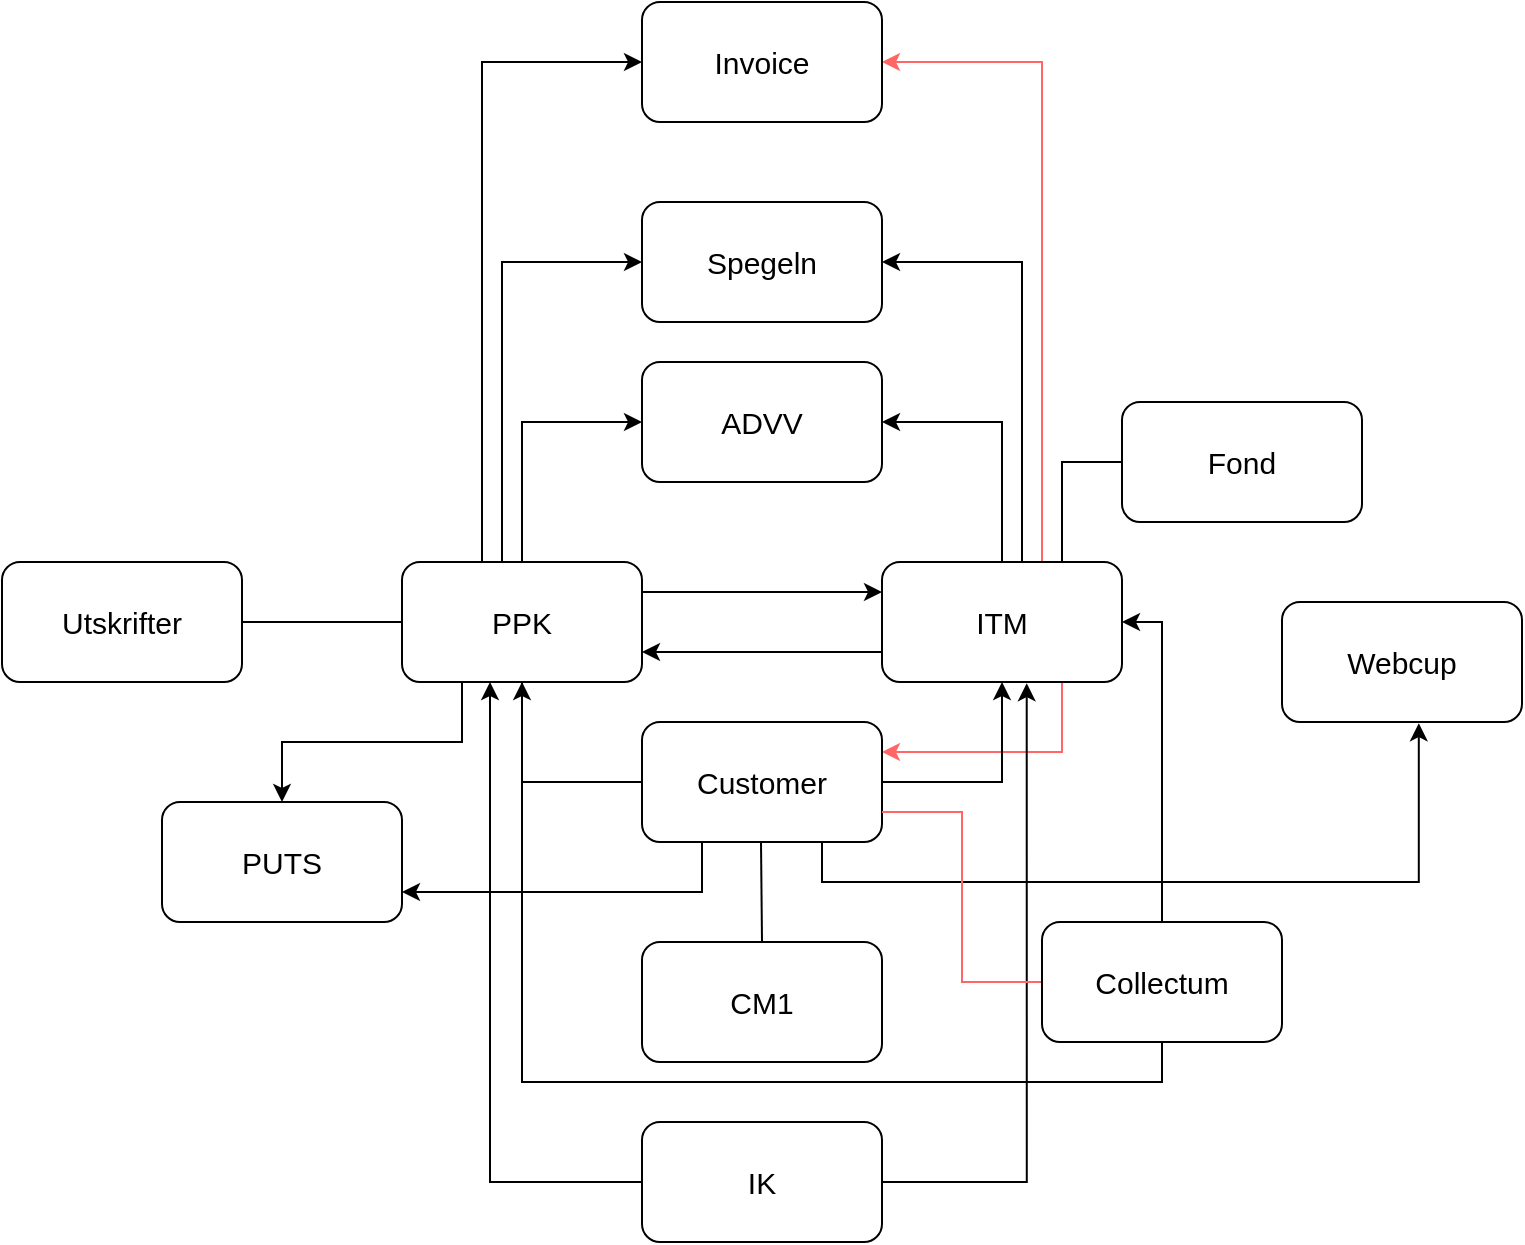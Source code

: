 <mxfile version="13.6.6" type="github"><diagram id="agCExWHenVcFSc76F2mi" name="Page-1"><mxGraphModel dx="1038" dy="499" grid="1" gridSize="10" guides="1" tooltips="1" connect="1" arrows="1" fold="1" page="1" pageScale="1" pageWidth="827" pageHeight="1169" math="0" shadow="0"><root><mxCell id="0"/><mxCell id="1" parent="0"/><mxCell id="S8MBXF0NYqyaZ7qHcuOU-5" style="edgeStyle=orthogonalEdgeStyle;rounded=0;orthogonalLoop=1;jettySize=auto;html=1;exitX=1;exitY=0.25;exitDx=0;exitDy=0;entryX=0;entryY=0.25;entryDx=0;entryDy=0;" parent="1" source="S8MBXF0NYqyaZ7qHcuOU-2" target="S8MBXF0NYqyaZ7qHcuOU-3" edge="1"><mxGeometry relative="1" as="geometry"/></mxCell><mxCell id="S8MBXF0NYqyaZ7qHcuOU-12" style="edgeStyle=orthogonalEdgeStyle;rounded=0;orthogonalLoop=1;jettySize=auto;html=1;exitX=0.5;exitY=0;exitDx=0;exitDy=0;entryX=0;entryY=0.5;entryDx=0;entryDy=0;" parent="1" source="S8MBXF0NYqyaZ7qHcuOU-2" target="S8MBXF0NYqyaZ7qHcuOU-8" edge="1"><mxGeometry relative="1" as="geometry"/></mxCell><mxCell id="S8MBXF0NYqyaZ7qHcuOU-16" style="edgeStyle=orthogonalEdgeStyle;rounded=0;orthogonalLoop=1;jettySize=auto;html=1;exitX=0.5;exitY=0;exitDx=0;exitDy=0;entryX=0;entryY=0.5;entryDx=0;entryDy=0;" parent="1" source="S8MBXF0NYqyaZ7qHcuOU-2" target="S8MBXF0NYqyaZ7qHcuOU-14" edge="1"><mxGeometry relative="1" as="geometry"><Array as="points"><mxPoint x="290" y="440"/><mxPoint x="290" y="290"/></Array></mxGeometry></mxCell><mxCell id="S8MBXF0NYqyaZ7qHcuOU-27" style="edgeStyle=orthogonalEdgeStyle;rounded=0;orthogonalLoop=1;jettySize=auto;html=1;exitX=0.5;exitY=0;exitDx=0;exitDy=0;entryX=0;entryY=0.5;entryDx=0;entryDy=0;" parent="1" source="S8MBXF0NYqyaZ7qHcuOU-2" target="S8MBXF0NYqyaZ7qHcuOU-21" edge="1"><mxGeometry relative="1" as="geometry"><Array as="points"><mxPoint x="280" y="440"/><mxPoint x="280" y="190"/></Array></mxGeometry></mxCell><mxCell id="S8MBXF0NYqyaZ7qHcuOU-30" style="edgeStyle=orthogonalEdgeStyle;rounded=0;orthogonalLoop=1;jettySize=auto;html=1;exitX=0.25;exitY=1;exitDx=0;exitDy=0;entryX=0.5;entryY=0;entryDx=0;entryDy=0;strokeColor=#000000;" parent="1" source="S8MBXF0NYqyaZ7qHcuOU-2" target="S8MBXF0NYqyaZ7qHcuOU-25" edge="1"><mxGeometry relative="1" as="geometry"/></mxCell><mxCell id="S8MBXF0NYqyaZ7qHcuOU-40" style="edgeStyle=orthogonalEdgeStyle;rounded=0;orthogonalLoop=1;jettySize=auto;html=1;exitX=0;exitY=0.5;exitDx=0;exitDy=0;strokeColor=#000000;endArrow=none;endFill=0;" parent="1" source="S8MBXF0NYqyaZ7qHcuOU-2" target="S8MBXF0NYqyaZ7qHcuOU-18" edge="1"><mxGeometry relative="1" as="geometry"/></mxCell><mxCell id="S8MBXF0NYqyaZ7qHcuOU-2" value="&lt;font style=&quot;font-size: 15px&quot;&gt;PPK&lt;/font&gt;" style="rounded=1;whiteSpace=wrap;html=1;" parent="1" vertex="1"><mxGeometry x="240" y="440" width="120" height="60" as="geometry"/></mxCell><mxCell id="S8MBXF0NYqyaZ7qHcuOU-6" style="edgeStyle=orthogonalEdgeStyle;rounded=0;orthogonalLoop=1;jettySize=auto;html=1;exitX=0;exitY=0.75;exitDx=0;exitDy=0;entryX=1;entryY=0.75;entryDx=0;entryDy=0;" parent="1" source="S8MBXF0NYqyaZ7qHcuOU-3" target="S8MBXF0NYqyaZ7qHcuOU-2" edge="1"><mxGeometry relative="1" as="geometry"/></mxCell><mxCell id="S8MBXF0NYqyaZ7qHcuOU-13" style="edgeStyle=orthogonalEdgeStyle;rounded=0;orthogonalLoop=1;jettySize=auto;html=1;exitX=0.5;exitY=0;exitDx=0;exitDy=0;entryX=1;entryY=0.5;entryDx=0;entryDy=0;" parent="1" source="S8MBXF0NYqyaZ7qHcuOU-3" target="S8MBXF0NYqyaZ7qHcuOU-8" edge="1"><mxGeometry relative="1" as="geometry"/></mxCell><mxCell id="S8MBXF0NYqyaZ7qHcuOU-15" style="edgeStyle=orthogonalEdgeStyle;rounded=0;orthogonalLoop=1;jettySize=auto;html=1;exitX=0.5;exitY=0;exitDx=0;exitDy=0;entryX=1;entryY=0.5;entryDx=0;entryDy=0;" parent="1" source="S8MBXF0NYqyaZ7qHcuOU-3" target="S8MBXF0NYqyaZ7qHcuOU-14" edge="1"><mxGeometry relative="1" as="geometry"><Array as="points"><mxPoint x="550" y="440"/><mxPoint x="550" y="290"/></Array></mxGeometry></mxCell><mxCell id="S8MBXF0NYqyaZ7qHcuOU-26" style="edgeStyle=orthogonalEdgeStyle;rounded=0;orthogonalLoop=1;jettySize=auto;html=1;exitX=0.5;exitY=0;exitDx=0;exitDy=0;entryX=1;entryY=0.5;entryDx=0;entryDy=0;strokeColor=#FF6666;" parent="1" source="S8MBXF0NYqyaZ7qHcuOU-3" target="S8MBXF0NYqyaZ7qHcuOU-21" edge="1"><mxGeometry relative="1" as="geometry"><Array as="points"><mxPoint x="560" y="440"/><mxPoint x="560" y="190"/></Array></mxGeometry></mxCell><mxCell id="S8MBXF0NYqyaZ7qHcuOU-44" style="edgeStyle=orthogonalEdgeStyle;rounded=0;orthogonalLoop=1;jettySize=auto;html=1;exitX=0.75;exitY=1;exitDx=0;exitDy=0;entryX=1;entryY=0.25;entryDx=0;entryDy=0;endArrow=classic;endFill=1;strokeColor=#FF6666;" parent="1" source="S8MBXF0NYqyaZ7qHcuOU-3" target="S8MBXF0NYqyaZ7qHcuOU-9" edge="1"><mxGeometry relative="1" as="geometry"/></mxCell><mxCell id="S8MBXF0NYqyaZ7qHcuOU-52" style="edgeStyle=orthogonalEdgeStyle;rounded=0;orthogonalLoop=1;jettySize=auto;html=1;exitX=0.75;exitY=0;exitDx=0;exitDy=0;entryX=0;entryY=0.5;entryDx=0;entryDy=0;endArrow=none;endFill=0;strokeColor=#000000;" parent="1" source="S8MBXF0NYqyaZ7qHcuOU-3" target="S8MBXF0NYqyaZ7qHcuOU-22" edge="1"><mxGeometry relative="1" as="geometry"/></mxCell><mxCell id="S8MBXF0NYqyaZ7qHcuOU-3" value="&lt;span style=&quot;font-size: 15px&quot;&gt;ITM&lt;/span&gt;" style="rounded=1;whiteSpace=wrap;html=1;" parent="1" vertex="1"><mxGeometry x="480" y="440" width="120" height="60" as="geometry"/></mxCell><mxCell id="S8MBXF0NYqyaZ7qHcuOU-8" value="&lt;font style=&quot;font-size: 15px&quot;&gt;ADVV&lt;/font&gt;" style="rounded=1;whiteSpace=wrap;html=1;" parent="1" vertex="1"><mxGeometry x="360" y="340" width="120" height="60" as="geometry"/></mxCell><mxCell id="S8MBXF0NYqyaZ7qHcuOU-10" style="edgeStyle=orthogonalEdgeStyle;rounded=0;orthogonalLoop=1;jettySize=auto;html=1;exitX=1;exitY=0.5;exitDx=0;exitDy=0;entryX=0.5;entryY=1;entryDx=0;entryDy=0;" parent="1" source="S8MBXF0NYqyaZ7qHcuOU-9" target="S8MBXF0NYqyaZ7qHcuOU-3" edge="1"><mxGeometry relative="1" as="geometry"/></mxCell><mxCell id="S8MBXF0NYqyaZ7qHcuOU-11" style="edgeStyle=orthogonalEdgeStyle;rounded=0;orthogonalLoop=1;jettySize=auto;html=1;exitX=0;exitY=0.5;exitDx=0;exitDy=0;entryX=0.5;entryY=1;entryDx=0;entryDy=0;" parent="1" source="S8MBXF0NYqyaZ7qHcuOU-9" target="S8MBXF0NYqyaZ7qHcuOU-2" edge="1"><mxGeometry relative="1" as="geometry"/></mxCell><mxCell id="S8MBXF0NYqyaZ7qHcuOU-38" style="edgeStyle=orthogonalEdgeStyle;rounded=0;orthogonalLoop=1;jettySize=auto;html=1;exitX=0.25;exitY=1;exitDx=0;exitDy=0;entryX=1;entryY=0.75;entryDx=0;entryDy=0;strokeColor=#000000;" parent="1" source="S8MBXF0NYqyaZ7qHcuOU-9" target="S8MBXF0NYqyaZ7qHcuOU-25" edge="1"><mxGeometry relative="1" as="geometry"/></mxCell><mxCell id="S8MBXF0NYqyaZ7qHcuOU-51" style="edgeStyle=orthogonalEdgeStyle;rounded=0;orthogonalLoop=1;jettySize=auto;html=1;exitX=0.75;exitY=1;exitDx=0;exitDy=0;entryX=0.57;entryY=1.01;entryDx=0;entryDy=0;entryPerimeter=0;endArrow=classic;endFill=1;strokeColor=#000000;" parent="1" source="S8MBXF0NYqyaZ7qHcuOU-9" target="S8MBXF0NYqyaZ7qHcuOU-23" edge="1"><mxGeometry relative="1" as="geometry"/></mxCell><mxCell id="S8MBXF0NYqyaZ7qHcuOU-9" value="&lt;span style=&quot;font-size: 15px&quot;&gt;Customer&lt;/span&gt;" style="rounded=1;whiteSpace=wrap;html=1;" parent="1" vertex="1"><mxGeometry x="360" y="520" width="120" height="60" as="geometry"/></mxCell><mxCell id="S8MBXF0NYqyaZ7qHcuOU-14" value="&lt;font style=&quot;font-size: 15px&quot;&gt;Spegeln&lt;/font&gt;" style="rounded=1;whiteSpace=wrap;html=1;" parent="1" vertex="1"><mxGeometry x="360" y="260" width="120" height="60" as="geometry"/></mxCell><mxCell id="S8MBXF0NYqyaZ7qHcuOU-18" value="&lt;font style=&quot;font-size: 15px&quot;&gt;Utskrifter&lt;/font&gt;&lt;span style=&quot;color: rgba(0 , 0 , 0 , 0) ; font-family: monospace ; font-size: 0px&quot;&gt;%3CmxGraphModel%3E%3Croot%3E%3CmxCell%20id%3D%220%22%2F%3E%3CmxCell%20id%3D%221%22%20parent%3D%220%22%2F%3E%3CmxCell%20id%3D%222%22%20value%3D%22%26lt%3Bfont%20style%3D%26quot%3Bfont-size%3A%2015px%26quot%3B%26gt%3BPPK%26lt%3B%2Ffont%26gt%3B%22%20style%3D%22rounded%3D1%3BwhiteSpace%3Dwrap%3Bhtml%3D1%3B%22%20vertex%3D%221%22%20parent%3D%221%22%3E%3CmxGeometry%20x%3D%22240%22%20y%3D%22440%22%20width%3D%22120%22%20height%3D%2260%22%20as%3D%22geometry%22%2F%3E%3C%2FmxCell%3E%3C%2Froot%3E%3C%2FmxGraphModel%3E&lt;/span&gt;" style="rounded=1;whiteSpace=wrap;html=1;" parent="1" vertex="1"><mxGeometry x="40" y="440" width="120" height="60" as="geometry"/></mxCell><mxCell id="S8MBXF0NYqyaZ7qHcuOU-19" value="&lt;span style=&quot;font-size: 15px&quot;&gt;CM1&lt;/span&gt;" style="rounded=1;whiteSpace=wrap;html=1;" parent="1" vertex="1"><mxGeometry x="360" y="630" width="120" height="60" as="geometry"/></mxCell><mxCell id="S8MBXF0NYqyaZ7qHcuOU-45" style="edgeStyle=orthogonalEdgeStyle;rounded=0;orthogonalLoop=1;jettySize=auto;html=1;exitX=1;exitY=0.5;exitDx=0;exitDy=0;entryX=0.603;entryY=1.01;entryDx=0;entryDy=0;entryPerimeter=0;endArrow=classic;endFill=1;" parent="1" source="S8MBXF0NYqyaZ7qHcuOU-20" target="S8MBXF0NYqyaZ7qHcuOU-3" edge="1"><mxGeometry relative="1" as="geometry"/></mxCell><mxCell id="S8MBXF0NYqyaZ7qHcuOU-46" style="edgeStyle=orthogonalEdgeStyle;rounded=0;orthogonalLoop=1;jettySize=auto;html=1;exitX=0;exitY=0.5;exitDx=0;exitDy=0;endArrow=classic;endFill=1;strokeColor=#000000;" parent="1" source="S8MBXF0NYqyaZ7qHcuOU-20" edge="1"><mxGeometry relative="1" as="geometry"><mxPoint x="284" y="500" as="targetPoint"/><Array as="points"><mxPoint x="284" y="750"/></Array></mxGeometry></mxCell><mxCell id="S8MBXF0NYqyaZ7qHcuOU-20" value="&lt;span style=&quot;font-size: 15px&quot;&gt;IK&lt;/span&gt;" style="rounded=1;whiteSpace=wrap;html=1;" parent="1" vertex="1"><mxGeometry x="360" y="720" width="120" height="60" as="geometry"/></mxCell><mxCell id="S8MBXF0NYqyaZ7qHcuOU-21" value="&lt;span style=&quot;font-size: 15px&quot;&gt;Invoice&lt;/span&gt;" style="rounded=1;whiteSpace=wrap;html=1;" parent="1" vertex="1"><mxGeometry x="360" y="160" width="120" height="60" as="geometry"/></mxCell><mxCell id="S8MBXF0NYqyaZ7qHcuOU-22" value="&lt;span style=&quot;font-size: 15px&quot;&gt;Fond&lt;/span&gt;" style="rounded=1;whiteSpace=wrap;html=1;" parent="1" vertex="1"><mxGeometry x="600" y="360" width="120" height="60" as="geometry"/></mxCell><mxCell id="S8MBXF0NYqyaZ7qHcuOU-23" value="&lt;span style=&quot;font-size: 15px&quot;&gt;Webcup&lt;/span&gt;" style="rounded=1;whiteSpace=wrap;html=1;" parent="1" vertex="1"><mxGeometry x="680" y="460" width="120" height="60" as="geometry"/></mxCell><mxCell id="S8MBXF0NYqyaZ7qHcuOU-48" style="edgeStyle=orthogonalEdgeStyle;rounded=0;orthogonalLoop=1;jettySize=auto;html=1;exitX=0;exitY=0.5;exitDx=0;exitDy=0;entryX=1;entryY=0.75;entryDx=0;entryDy=0;endArrow=none;endFill=0;strokeColor=#FF6666;" parent="1" source="S8MBXF0NYqyaZ7qHcuOU-24" target="S8MBXF0NYqyaZ7qHcuOU-9" edge="1"><mxGeometry relative="1" as="geometry"/></mxCell><mxCell id="S8MBXF0NYqyaZ7qHcuOU-49" style="edgeStyle=orthogonalEdgeStyle;rounded=0;orthogonalLoop=1;jettySize=auto;html=1;exitX=0.5;exitY=0;exitDx=0;exitDy=0;entryX=1;entryY=0.5;entryDx=0;entryDy=0;endArrow=classic;endFill=1;" parent="1" source="S8MBXF0NYqyaZ7qHcuOU-24" target="S8MBXF0NYqyaZ7qHcuOU-3" edge="1"><mxGeometry relative="1" as="geometry"/></mxCell><mxCell id="S8MBXF0NYqyaZ7qHcuOU-50" style="edgeStyle=orthogonalEdgeStyle;rounded=0;orthogonalLoop=1;jettySize=auto;html=1;exitX=0.5;exitY=1;exitDx=0;exitDy=0;entryX=0.5;entryY=1;entryDx=0;entryDy=0;endArrow=none;endFill=0;strokeColor=#000000;" parent="1" source="S8MBXF0NYqyaZ7qHcuOU-24" target="S8MBXF0NYqyaZ7qHcuOU-2" edge="1"><mxGeometry relative="1" as="geometry"/></mxCell><mxCell id="S8MBXF0NYqyaZ7qHcuOU-24" value="&lt;span style=&quot;font-size: 15px&quot;&gt;Collectum&lt;/span&gt;" style="rounded=1;whiteSpace=wrap;html=1;" parent="1" vertex="1"><mxGeometry x="560" y="620" width="120" height="60" as="geometry"/></mxCell><mxCell id="S8MBXF0NYqyaZ7qHcuOU-25" value="&lt;span style=&quot;font-size: 15px&quot;&gt;PUTS&lt;/span&gt;" style="rounded=1;whiteSpace=wrap;html=1;" parent="1" vertex="1"><mxGeometry x="120" y="560" width="120" height="60" as="geometry"/></mxCell><mxCell id="S8MBXF0NYqyaZ7qHcuOU-33" value="" style="endArrow=none;html=1;strokeColor=#000000;exitX=0.5;exitY=0;exitDx=0;exitDy=0;" parent="1" source="S8MBXF0NYqyaZ7qHcuOU-19" edge="1"><mxGeometry width="50" height="50" relative="1" as="geometry"><mxPoint x="420" y="610" as="sourcePoint"/><mxPoint x="419.5" y="580" as="targetPoint"/></mxGeometry></mxCell></root></mxGraphModel></diagram></mxfile>